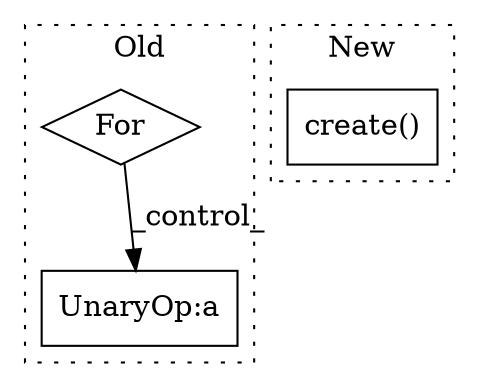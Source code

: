 digraph G {
subgraph cluster0 {
1 [label="For" a="107" s="5964,5990" l="4,78" shape="diamond"];
3 [label="UnaryOp:a" a="61" s="6073" l="24" shape="box"];
label = "Old";
style="dotted";
}
subgraph cluster1 {
2 [label="create()" a="75" s="5930" l="30" shape="box"];
label = "New";
style="dotted";
}
1 -> 3 [label="_control_"];
}